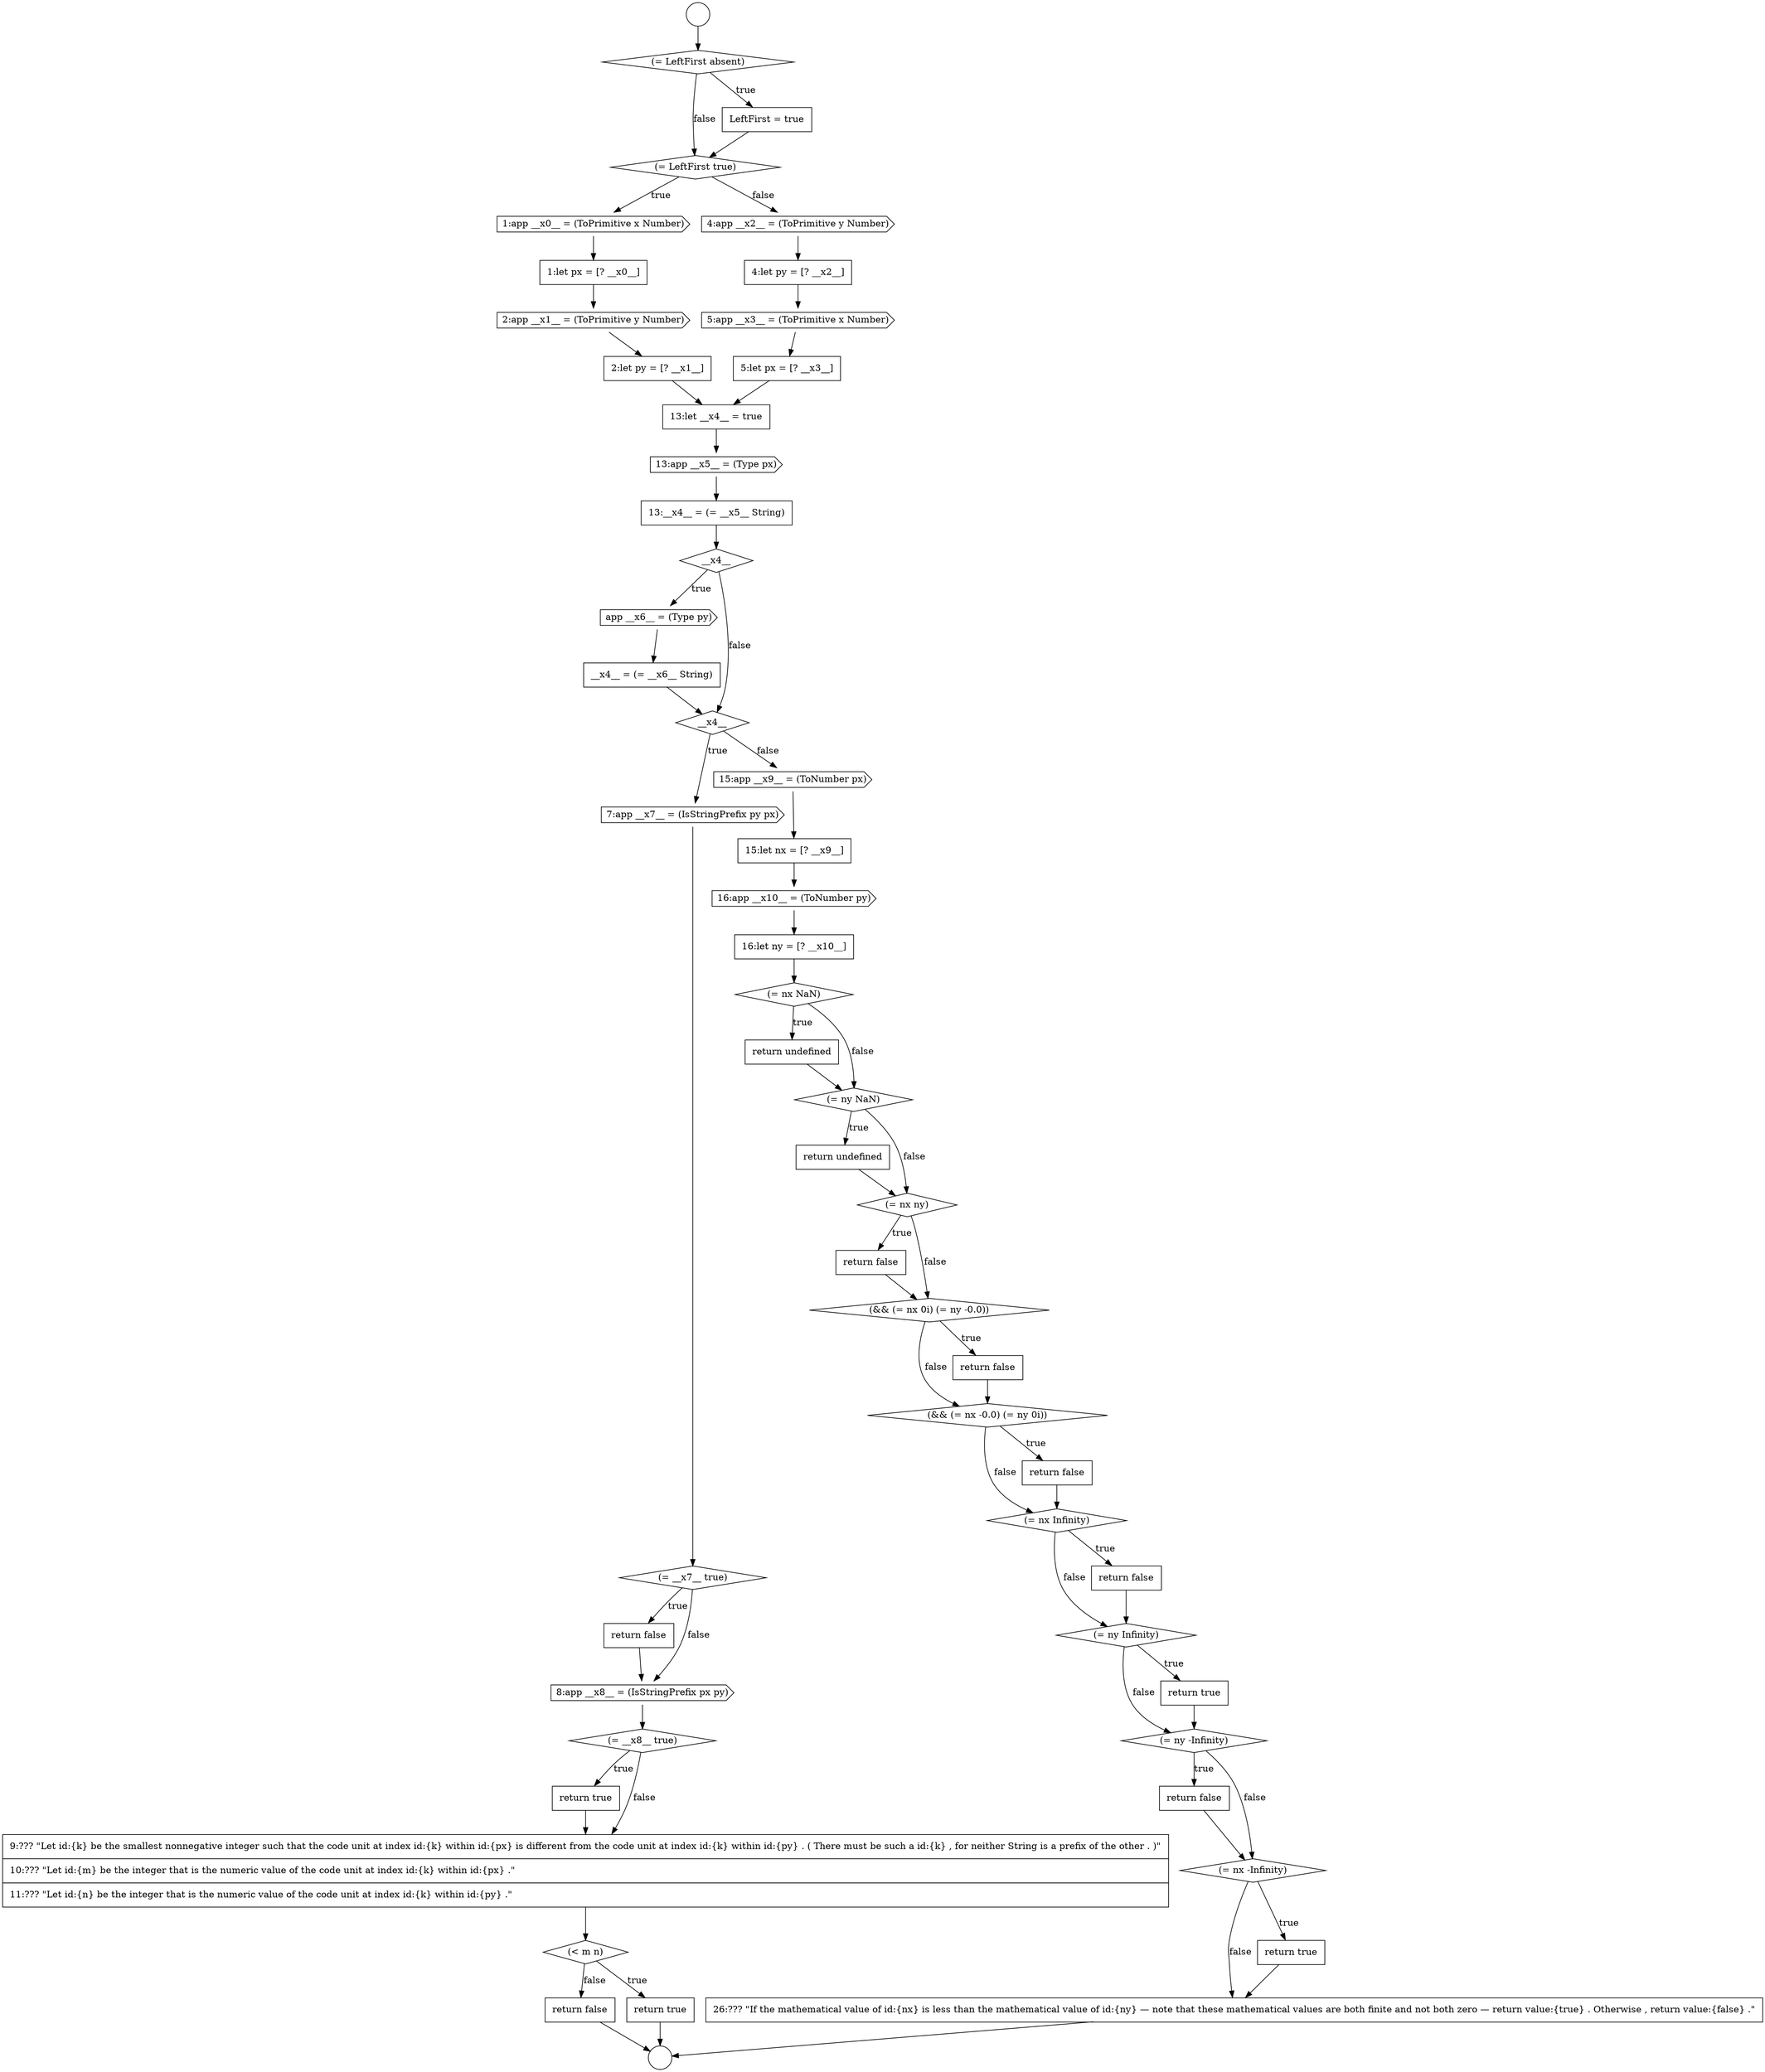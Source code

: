 digraph {
  node0 [shape=circle label=" " color="black" fillcolor="white" style=filled]
  node5 [shape=cds, label=<<font color="black">1:app __x0__ = (ToPrimitive x Number)</font>> color="black" fillcolor="white" style=filled]
  node10 [shape=none, margin=0, label=<<font color="black">
    <table border="0" cellborder="1" cellspacing="0" cellpadding="10">
      <tr><td align="left">4:let py = [? __x2__]</td></tr>
    </table>
  </font>> color="black" fillcolor="white" style=filled]
  node1 [shape=circle label=" " color="black" fillcolor="white" style=filled]
  node6 [shape=none, margin=0, label=<<font color="black">
    <table border="0" cellborder="1" cellspacing="0" cellpadding="10">
      <tr><td align="left">1:let px = [? __x0__]</td></tr>
    </table>
  </font>> color="black" fillcolor="white" style=filled]
  node9 [shape=cds, label=<<font color="black">4:app __x2__ = (ToPrimitive y Number)</font>> color="black" fillcolor="white" style=filled]
  node2 [shape=diamond, label=<<font color="black">(= LeftFirst absent)</font>> color="black" fillcolor="white" style=filled]
  node8 [shape=none, margin=0, label=<<font color="black">
    <table border="0" cellborder="1" cellspacing="0" cellpadding="10">
      <tr><td align="left">2:let py = [? __x1__]</td></tr>
    </table>
  </font>> color="black" fillcolor="white" style=filled]
  node4 [shape=diamond, label=<<font color="black">(= LeftFirst true)</font>> color="black" fillcolor="white" style=filled]
  node42 [shape=diamond, label=<<font color="black">(&amp;&amp; (= nx -0.0) (= ny 0i))</font>> color="black" fillcolor="white" style=filled]
  node24 [shape=diamond, label=<<font color="black">(= __x8__ true)</font>> color="black" fillcolor="white" style=filled]
  node37 [shape=none, margin=0, label=<<font color="black">
    <table border="0" cellborder="1" cellspacing="0" cellpadding="10">
      <tr><td align="left">return undefined</td></tr>
    </table>
  </font>> color="black" fillcolor="white" style=filled]
  node25 [shape=none, margin=0, label=<<font color="black">
    <table border="0" cellborder="1" cellspacing="0" cellpadding="10">
      <tr><td align="left">return true</td></tr>
    </table>
  </font>> color="black" fillcolor="white" style=filled]
  node52 [shape=none, margin=0, label=<<font color="black">
    <table border="0" cellborder="1" cellspacing="0" cellpadding="10">
      <tr><td align="left">26:??? &quot;If the mathematical value of id:{nx} is less than the mathematical value of id:{ny} &mdash; note that these mathematical values are both finite and not both zero &mdash; return value:{true} . Otherwise , return value:{false} .&quot;</td></tr>
    </table>
  </font>> color="black" fillcolor="white" style=filled]
  node14 [shape=cds, label=<<font color="black">13:app __x5__ = (Type px)</font>> color="black" fillcolor="white" style=filled]
  node20 [shape=cds, label=<<font color="black">7:app __x7__ = (IsStringPrefix py px)</font>> color="black" fillcolor="white" style=filled]
  node46 [shape=diamond, label=<<font color="black">(= ny Infinity)</font>> color="black" fillcolor="white" style=filled]
  node29 [shape=none, margin=0, label=<<font color="black">
    <table border="0" cellborder="1" cellspacing="0" cellpadding="10">
      <tr><td align="left">return false</td></tr>
    </table>
  </font>> color="black" fillcolor="white" style=filled]
  node21 [shape=diamond, label=<<font color="black">(= __x7__ true)</font>> color="black" fillcolor="white" style=filled]
  node33 [shape=none, margin=0, label=<<font color="black">
    <table border="0" cellborder="1" cellspacing="0" cellpadding="10">
      <tr><td align="left">16:let ny = [? __x10__]</td></tr>
    </table>
  </font>> color="black" fillcolor="white" style=filled]
  node28 [shape=none, margin=0, label=<<font color="black">
    <table border="0" cellborder="1" cellspacing="0" cellpadding="10">
      <tr><td align="left">return true</td></tr>
    </table>
  </font>> color="black" fillcolor="white" style=filled]
  node38 [shape=diamond, label=<<font color="black">(= nx ny)</font>> color="black" fillcolor="white" style=filled]
  node13 [shape=none, margin=0, label=<<font color="black">
    <table border="0" cellborder="1" cellspacing="0" cellpadding="10">
      <tr><td align="left">13:let __x4__ = true</td></tr>
    </table>
  </font>> color="black" fillcolor="white" style=filled]
  node41 [shape=none, margin=0, label=<<font color="black">
    <table border="0" cellborder="1" cellspacing="0" cellpadding="10">
      <tr><td align="left">return false</td></tr>
    </table>
  </font>> color="black" fillcolor="white" style=filled]
  node45 [shape=none, margin=0, label=<<font color="black">
    <table border="0" cellborder="1" cellspacing="0" cellpadding="10">
      <tr><td align="left">return false</td></tr>
    </table>
  </font>> color="black" fillcolor="white" style=filled]
  node17 [shape=cds, label=<<font color="black">app __x6__ = (Type py)</font>> color="black" fillcolor="white" style=filled]
  node32 [shape=cds, label=<<font color="black">16:app __x10__ = (ToNumber py)</font>> color="black" fillcolor="white" style=filled]
  node34 [shape=diamond, label=<<font color="black">(= nx NaN)</font>> color="black" fillcolor="white" style=filled]
  node22 [shape=none, margin=0, label=<<font color="black">
    <table border="0" cellborder="1" cellspacing="0" cellpadding="10">
      <tr><td align="left">return false</td></tr>
    </table>
  </font>> color="black" fillcolor="white" style=filled]
  node44 [shape=diamond, label=<<font color="black">(= nx Infinity)</font>> color="black" fillcolor="white" style=filled]
  node27 [shape=diamond, label=<<font color="black">(&lt; m n)</font>> color="black" fillcolor="white" style=filled]
  node12 [shape=none, margin=0, label=<<font color="black">
    <table border="0" cellborder="1" cellspacing="0" cellpadding="10">
      <tr><td align="left">5:let px = [? __x3__]</td></tr>
    </table>
  </font>> color="black" fillcolor="white" style=filled]
  node49 [shape=none, margin=0, label=<<font color="black">
    <table border="0" cellborder="1" cellspacing="0" cellpadding="10">
      <tr><td align="left">return false</td></tr>
    </table>
  </font>> color="black" fillcolor="white" style=filled]
  node7 [shape=cds, label=<<font color="black">2:app __x1__ = (ToPrimitive y Number)</font>> color="black" fillcolor="white" style=filled]
  node39 [shape=none, margin=0, label=<<font color="black">
    <table border="0" cellborder="1" cellspacing="0" cellpadding="10">
      <tr><td align="left">return false</td></tr>
    </table>
  </font>> color="black" fillcolor="white" style=filled]
  node3 [shape=none, margin=0, label=<<font color="black">
    <table border="0" cellborder="1" cellspacing="0" cellpadding="10">
      <tr><td align="left">LeftFirst = true</td></tr>
    </table>
  </font>> color="black" fillcolor="white" style=filled]
  node35 [shape=none, margin=0, label=<<font color="black">
    <table border="0" cellborder="1" cellspacing="0" cellpadding="10">
      <tr><td align="left">return undefined</td></tr>
    </table>
  </font>> color="black" fillcolor="white" style=filled]
  node48 [shape=diamond, label=<<font color="black">(= ny -Infinity)</font>> color="black" fillcolor="white" style=filled]
  node18 [shape=none, margin=0, label=<<font color="black">
    <table border="0" cellborder="1" cellspacing="0" cellpadding="10">
      <tr><td align="left">__x4__ = (= __x6__ String)</td></tr>
    </table>
  </font>> color="black" fillcolor="white" style=filled]
  node50 [shape=diamond, label=<<font color="black">(= nx -Infinity)</font>> color="black" fillcolor="white" style=filled]
  node16 [shape=diamond, label=<<font color="black">__x4__</font>> color="black" fillcolor="white" style=filled]
  node31 [shape=none, margin=0, label=<<font color="black">
    <table border="0" cellborder="1" cellspacing="0" cellpadding="10">
      <tr><td align="left">15:let nx = [? __x9__]</td></tr>
    </table>
  </font>> color="black" fillcolor="white" style=filled]
  node11 [shape=cds, label=<<font color="black">5:app __x3__ = (ToPrimitive x Number)</font>> color="black" fillcolor="white" style=filled]
  node43 [shape=none, margin=0, label=<<font color="black">
    <table border="0" cellborder="1" cellspacing="0" cellpadding="10">
      <tr><td align="left">return false</td></tr>
    </table>
  </font>> color="black" fillcolor="white" style=filled]
  node40 [shape=diamond, label=<<font color="black">(&amp;&amp; (= nx 0i) (= ny -0.0))</font>> color="black" fillcolor="white" style=filled]
  node26 [shape=none, margin=0, label=<<font color="black">
    <table border="0" cellborder="1" cellspacing="0" cellpadding="10">
      <tr><td align="left">9:??? &quot;Let id:{k} be the smallest nonnegative integer such that the code unit at index id:{k} within id:{px} is different from the code unit at index id:{k} within id:{py} . ( There must be such a id:{k} , for neither String is a prefix of the other . )&quot;</td></tr>
      <tr><td align="left">10:??? &quot;Let id:{m} be the integer that is the numeric value of the code unit at index id:{k} within id:{px} .&quot;</td></tr>
      <tr><td align="left">11:??? &quot;Let id:{n} be the integer that is the numeric value of the code unit at index id:{k} within id:{py} .&quot;</td></tr>
    </table>
  </font>> color="black" fillcolor="white" style=filled]
  node23 [shape=cds, label=<<font color="black">8:app __x8__ = (IsStringPrefix px py)</font>> color="black" fillcolor="white" style=filled]
  node36 [shape=diamond, label=<<font color="black">(= ny NaN)</font>> color="black" fillcolor="white" style=filled]
  node30 [shape=cds, label=<<font color="black">15:app __x9__ = (ToNumber px)</font>> color="black" fillcolor="white" style=filled]
  node51 [shape=none, margin=0, label=<<font color="black">
    <table border="0" cellborder="1" cellspacing="0" cellpadding="10">
      <tr><td align="left">return true</td></tr>
    </table>
  </font>> color="black" fillcolor="white" style=filled]
  node19 [shape=diamond, label=<<font color="black">__x4__</font>> color="black" fillcolor="white" style=filled]
  node47 [shape=none, margin=0, label=<<font color="black">
    <table border="0" cellborder="1" cellspacing="0" cellpadding="10">
      <tr><td align="left">return true</td></tr>
    </table>
  </font>> color="black" fillcolor="white" style=filled]
  node15 [shape=none, margin=0, label=<<font color="black">
    <table border="0" cellborder="1" cellspacing="0" cellpadding="10">
      <tr><td align="left">13:__x4__ = (= __x5__ String)</td></tr>
    </table>
  </font>> color="black" fillcolor="white" style=filled]
  node38 -> node39 [label=<<font color="black">true</font>> color="black"]
  node38 -> node40 [label=<<font color="black">false</font>> color="black"]
  node15 -> node16 [ color="black"]
  node11 -> node12 [ color="black"]
  node12 -> node13 [ color="black"]
  node37 -> node38 [ color="black"]
  node20 -> node21 [ color="black"]
  node16 -> node17 [label=<<font color="black">true</font>> color="black"]
  node16 -> node19 [label=<<font color="black">false</font>> color="black"]
  node49 -> node50 [ color="black"]
  node5 -> node6 [ color="black"]
  node3 -> node4 [ color="black"]
  node39 -> node40 [ color="black"]
  node7 -> node8 [ color="black"]
  node19 -> node20 [label=<<font color="black">true</font>> color="black"]
  node19 -> node30 [label=<<font color="black">false</font>> color="black"]
  node18 -> node19 [ color="black"]
  node4 -> node5 [label=<<font color="black">true</font>> color="black"]
  node4 -> node9 [label=<<font color="black">false</font>> color="black"]
  node40 -> node41 [label=<<font color="black">true</font>> color="black"]
  node40 -> node42 [label=<<font color="black">false</font>> color="black"]
  node52 -> node1 [ color="black"]
  node44 -> node45 [label=<<font color="black">true</font>> color="black"]
  node44 -> node46 [label=<<font color="black">false</font>> color="black"]
  node28 -> node1 [ color="black"]
  node36 -> node37 [label=<<font color="black">true</font>> color="black"]
  node36 -> node38 [label=<<font color="black">false</font>> color="black"]
  node13 -> node14 [ color="black"]
  node35 -> node36 [ color="black"]
  node46 -> node47 [label=<<font color="black">true</font>> color="black"]
  node46 -> node48 [label=<<font color="black">false</font>> color="black"]
  node34 -> node35 [label=<<font color="black">true</font>> color="black"]
  node34 -> node36 [label=<<font color="black">false</font>> color="black"]
  node45 -> node46 [ color="black"]
  node0 -> node2 [ color="black"]
  node2 -> node3 [label=<<font color="black">true</font>> color="black"]
  node2 -> node4 [label=<<font color="black">false</font>> color="black"]
  node22 -> node23 [ color="black"]
  node6 -> node7 [ color="black"]
  node43 -> node44 [ color="black"]
  node21 -> node22 [label=<<font color="black">true</font>> color="black"]
  node21 -> node23 [label=<<font color="black">false</font>> color="black"]
  node9 -> node10 [ color="black"]
  node50 -> node51 [label=<<font color="black">true</font>> color="black"]
  node50 -> node52 [label=<<font color="black">false</font>> color="black"]
  node23 -> node24 [ color="black"]
  node14 -> node15 [ color="black"]
  node31 -> node32 [ color="black"]
  node30 -> node31 [ color="black"]
  node48 -> node49 [label=<<font color="black">true</font>> color="black"]
  node48 -> node50 [label=<<font color="black">false</font>> color="black"]
  node26 -> node27 [ color="black"]
  node27 -> node28 [label=<<font color="black">true</font>> color="black"]
  node27 -> node29 [label=<<font color="black">false</font>> color="black"]
  node10 -> node11 [ color="black"]
  node42 -> node43 [label=<<font color="black">true</font>> color="black"]
  node42 -> node44 [label=<<font color="black">false</font>> color="black"]
  node8 -> node13 [ color="black"]
  node47 -> node48 [ color="black"]
  node51 -> node52 [ color="black"]
  node25 -> node26 [ color="black"]
  node29 -> node1 [ color="black"]
  node24 -> node25 [label=<<font color="black">true</font>> color="black"]
  node24 -> node26 [label=<<font color="black">false</font>> color="black"]
  node32 -> node33 [ color="black"]
  node17 -> node18 [ color="black"]
  node33 -> node34 [ color="black"]
  node41 -> node42 [ color="black"]
}
